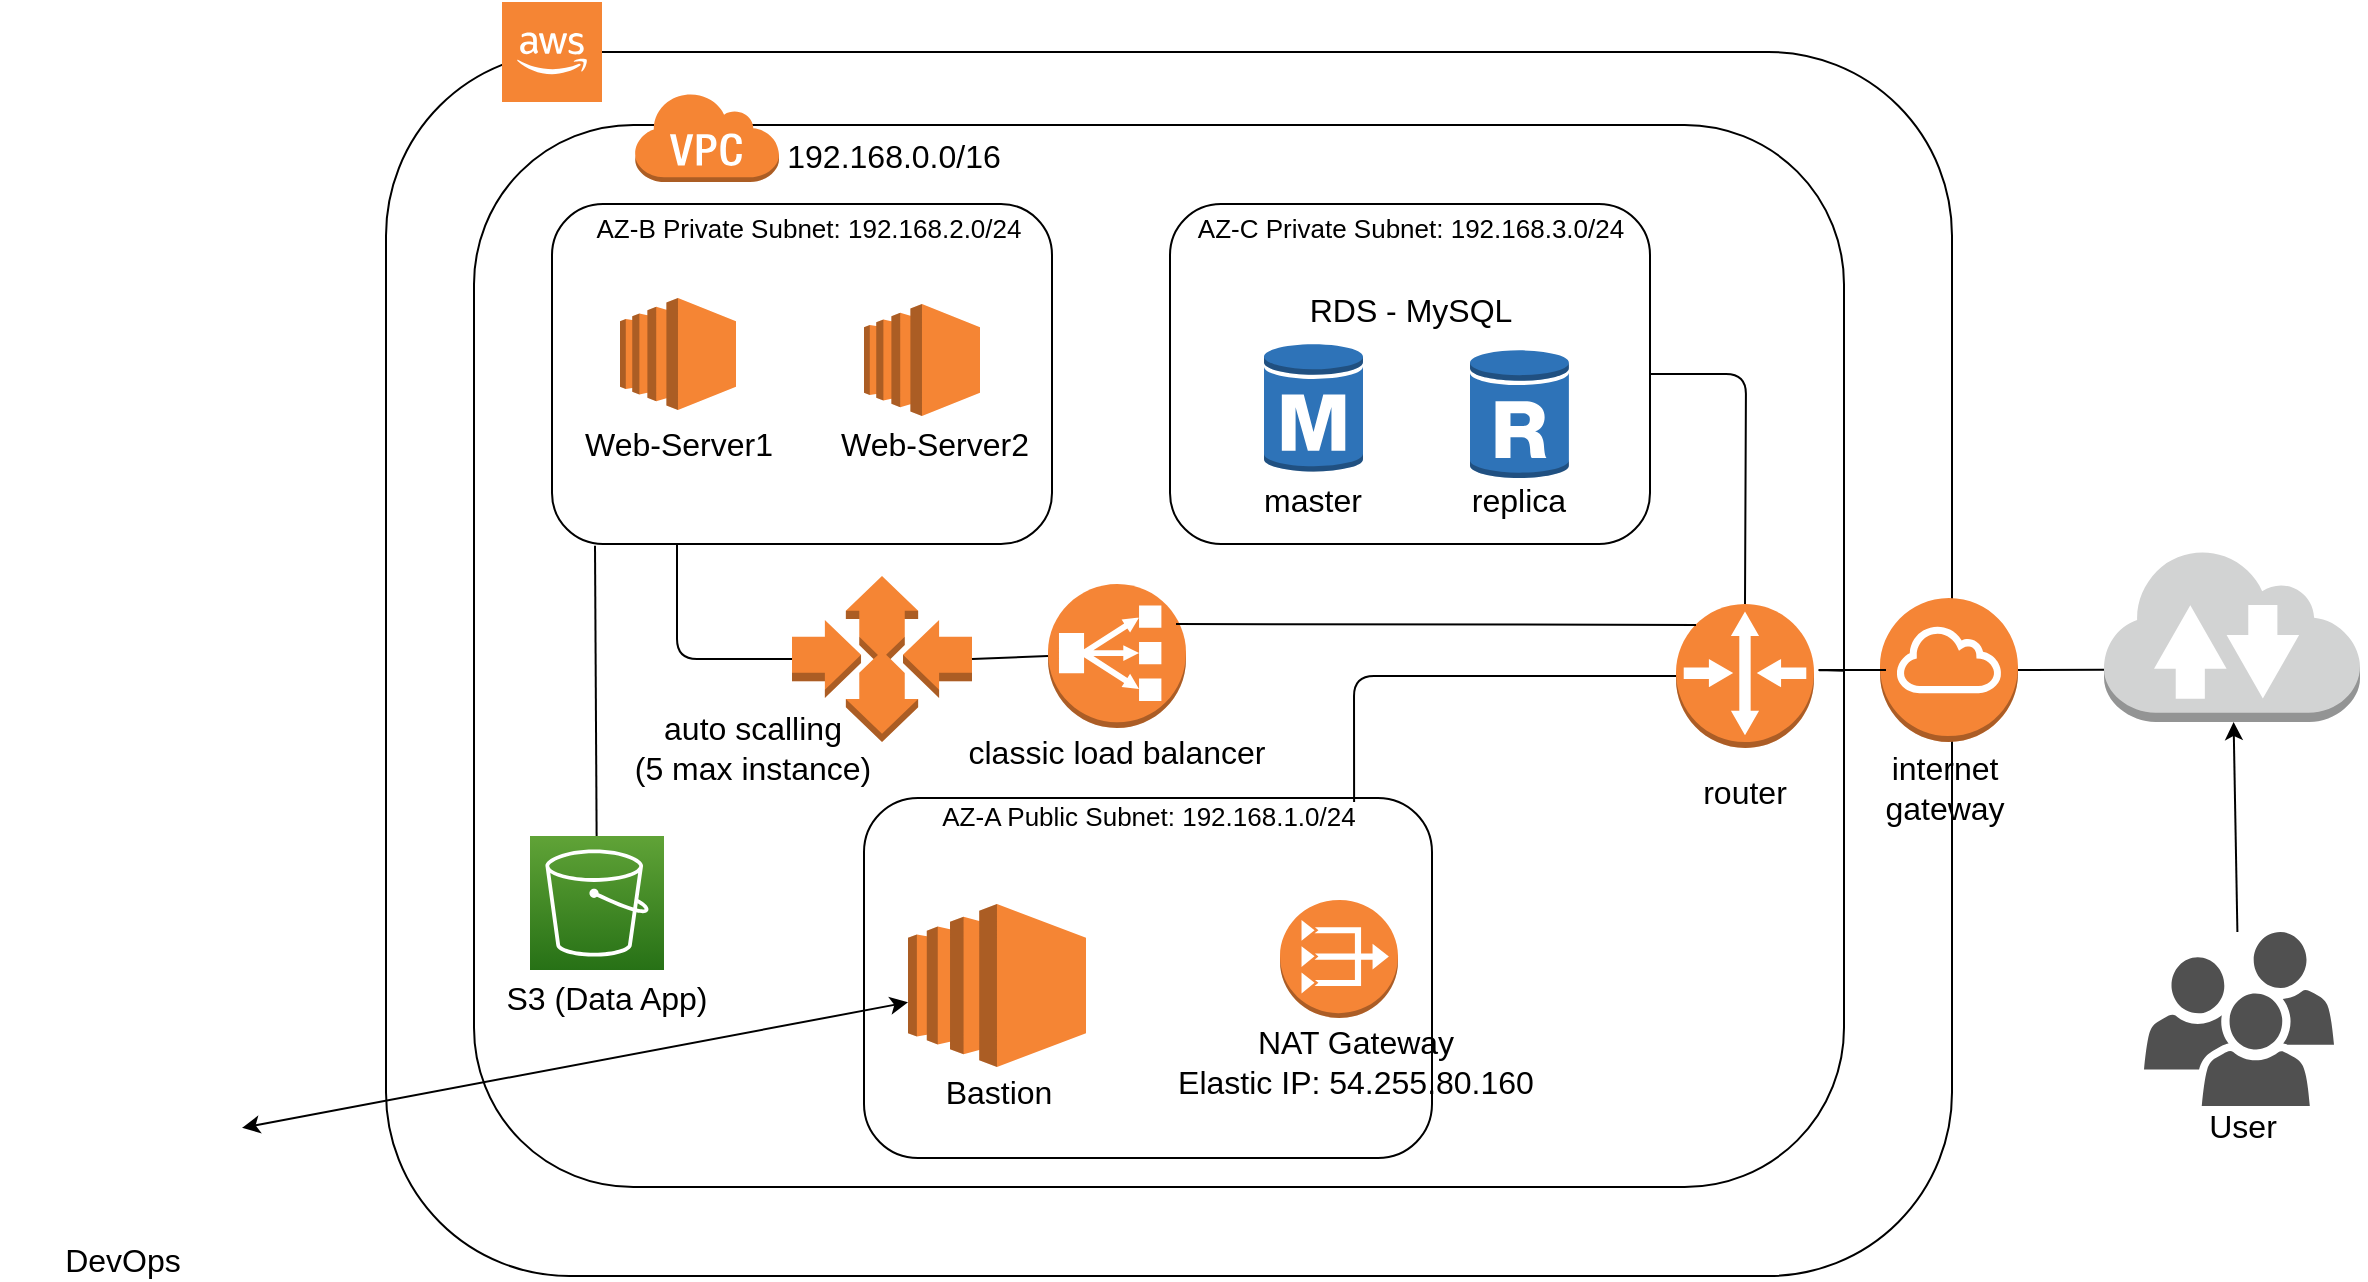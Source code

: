 <mxfile version="14.2.6" type="github">
  <diagram id="0tBDLa9PL7fGlPBLeg3F" name="Page-1">
    <mxGraphModel dx="1340" dy="823" grid="0" gridSize="10" guides="1" tooltips="1" connect="1" arrows="1" fold="1" page="1" pageScale="1" pageWidth="1400" pageHeight="850" math="0" shadow="0">
      <root>
        <mxCell id="0" />
        <mxCell id="1" parent="0" />
        <mxCell id="6eRfG2nsKR9ZNQWgb50U-3" value="" style="rounded=1;whiteSpace=wrap;html=1;" parent="1" vertex="1">
          <mxGeometry x="268" y="120" width="783" height="612" as="geometry" />
        </mxCell>
        <mxCell id="6eRfG2nsKR9ZNQWgb50U-1" value="" style="outlineConnect=0;dashed=0;verticalLabelPosition=bottom;verticalAlign=top;align=center;html=1;shape=mxgraph.aws3.cloud_2;fillColor=#F58534;gradientColor=none;" parent="1" vertex="1">
          <mxGeometry x="326" y="95" width="50" height="50" as="geometry" />
        </mxCell>
        <mxCell id="6eRfG2nsKR9ZNQWgb50U-4" value="" style="outlineConnect=0;dashed=0;verticalLabelPosition=bottom;verticalAlign=top;align=center;html=1;shape=mxgraph.aws3.internet_gateway;fillColor=#F58536;gradientColor=none;" parent="1" vertex="1">
          <mxGeometry x="1015" y="393" width="69" height="72" as="geometry" />
        </mxCell>
        <mxCell id="6eRfG2nsKR9ZNQWgb50U-5" value="" style="rounded=1;whiteSpace=wrap;html=1;" parent="1" vertex="1">
          <mxGeometry x="312" y="156.5" width="685" height="531" as="geometry" />
        </mxCell>
        <mxCell id="6eRfG2nsKR9ZNQWgb50U-6" value="&lt;font style=&quot;font-size: 16px&quot;&gt;192.168.0.0/16&lt;/font&gt;" style="text;html=1;strokeColor=none;fillColor=none;align=center;verticalAlign=middle;whiteSpace=wrap;rounded=0;" parent="1" vertex="1">
          <mxGeometry x="502" y="162" width="40" height="20" as="geometry" />
        </mxCell>
        <mxCell id="6eRfG2nsKR9ZNQWgb50U-8" value="" style="outlineConnect=0;dashed=0;verticalLabelPosition=bottom;verticalAlign=top;align=center;html=1;shape=mxgraph.aws3.virtual_private_cloud;fillColor=#F58534;gradientColor=none;" parent="1" vertex="1">
          <mxGeometry x="392" y="140" width="72.5" height="45" as="geometry" />
        </mxCell>
        <mxCell id="6eRfG2nsKR9ZNQWgb50U-11" value="" style="outlineConnect=0;dashed=0;verticalLabelPosition=bottom;verticalAlign=top;align=center;html=1;shape=mxgraph.aws3.router;fillColor=#F58536;gradientColor=none;" parent="1" vertex="1">
          <mxGeometry x="913" y="396" width="69" height="72" as="geometry" />
        </mxCell>
        <mxCell id="6eRfG2nsKR9ZNQWgb50U-12" value="" style="outlineConnect=0;dashed=0;verticalLabelPosition=bottom;verticalAlign=top;align=center;html=1;shape=mxgraph.aws3.classic_load_balancer;fillColor=#F58536;gradientColor=none;" parent="1" vertex="1">
          <mxGeometry x="599" y="386" width="69" height="72" as="geometry" />
        </mxCell>
        <mxCell id="6eRfG2nsKR9ZNQWgb50U-15" value="" style="outlineConnect=0;dashed=0;verticalLabelPosition=bottom;verticalAlign=top;align=center;html=1;shape=mxgraph.aws3.auto_scaling;fillColor=#F58534;gradientColor=none;" parent="1" vertex="1">
          <mxGeometry x="471" y="382" width="90" height="83" as="geometry" />
        </mxCell>
        <mxCell id="6eRfG2nsKR9ZNQWgb50U-18" value="" style="points=[[0,0,0],[0.25,0,0],[0.5,0,0],[0.75,0,0],[1,0,0],[0,1,0],[0.25,1,0],[0.5,1,0],[0.75,1,0],[1,1,0],[0,0.25,0],[0,0.5,0],[0,0.75,0],[1,0.25,0],[1,0.5,0],[1,0.75,0]];outlineConnect=0;fontColor=#232F3E;gradientColor=#60A337;gradientDirection=north;fillColor=#277116;strokeColor=#ffffff;dashed=0;verticalLabelPosition=bottom;verticalAlign=top;align=center;html=1;fontSize=12;fontStyle=0;aspect=fixed;shape=mxgraph.aws4.resourceIcon;resIcon=mxgraph.aws4.s3;" parent="1" vertex="1">
          <mxGeometry x="340" y="512" width="67" height="67" as="geometry" />
        </mxCell>
        <mxCell id="6eRfG2nsKR9ZNQWgb50U-24" value="" style="pointerEvents=1;shadow=0;dashed=0;html=1;strokeColor=none;fillColor=#505050;labelPosition=center;verticalLabelPosition=bottom;verticalAlign=top;outlineConnect=0;align=center;shape=mxgraph.office.users.users;" parent="1" vertex="1">
          <mxGeometry x="1147" y="560" width="95" height="87" as="geometry" />
        </mxCell>
        <mxCell id="6eRfG2nsKR9ZNQWgb50U-25" value="" style="outlineConnect=0;dashed=0;verticalLabelPosition=bottom;verticalAlign=top;align=center;html=1;shape=mxgraph.aws3.internet_2;fillColor=#D2D3D3;gradientColor=none;" parent="1" vertex="1">
          <mxGeometry x="1127" y="368" width="128" height="87" as="geometry" />
        </mxCell>
        <mxCell id="6eRfG2nsKR9ZNQWgb50U-27" value="" style="shape=image;html=1;verticalAlign=top;verticalLabelPosition=bottom;labelBackgroundColor=#ffffff;imageAspect=0;aspect=fixed;image=https://cdn4.iconfinder.com/data/icons/free-large-boss-icon-set/128/Admin.png" parent="1" vertex="1">
          <mxGeometry x="105" y="621" width="91" height="91" as="geometry" />
        </mxCell>
        <mxCell id="6eRfG2nsKR9ZNQWgb50U-29" value="" style="shape=image;html=1;verticalAlign=top;verticalLabelPosition=bottom;labelBackgroundColor=#ffffff;imageAspect=0;aspect=fixed;image=https://cdn2.iconfinder.com/data/icons/stilllife/48x48/filesystems/gnome-fs-ssh.png" parent="1" vertex="1">
          <mxGeometry x="216" y="607" width="43" height="43" as="geometry" />
        </mxCell>
        <mxCell id="6eRfG2nsKR9ZNQWgb50U-31" value="" style="rounded=1;whiteSpace=wrap;html=1;" parent="1" vertex="1">
          <mxGeometry x="351" y="196" width="250" height="170" as="geometry" />
        </mxCell>
        <mxCell id="6eRfG2nsKR9ZNQWgb50U-32" value="" style="rounded=1;whiteSpace=wrap;html=1;" parent="1" vertex="1">
          <mxGeometry x="660" y="196" width="240" height="170" as="geometry" />
        </mxCell>
        <mxCell id="6eRfG2nsKR9ZNQWgb50U-33" value="" style="rounded=1;whiteSpace=wrap;html=1;" parent="1" vertex="1">
          <mxGeometry x="507" y="493" width="284" height="180" as="geometry" />
        </mxCell>
        <mxCell id="6eRfG2nsKR9ZNQWgb50U-9" value="" style="outlineConnect=0;dashed=0;verticalLabelPosition=bottom;verticalAlign=top;align=center;html=1;shape=mxgraph.aws3.vpc_nat_gateway;fillColor=#F58536;gradientColor=none;" parent="1" vertex="1">
          <mxGeometry x="715" y="544" width="59" height="59" as="geometry" />
        </mxCell>
        <mxCell id="6eRfG2nsKR9ZNQWgb50U-10" value="&lt;font style=&quot;font-size: 16px&quot;&gt;NAT Gateway&lt;br&gt;Elastic IP:&amp;nbsp;&lt;span class=&quot;awsui-util-status-positive&quot;&gt;&lt;span class=&quot;awsui-util-ml-xs&quot;&gt;54.255.80.160&lt;/span&gt;&lt;/span&gt;&lt;br&gt;&lt;/font&gt;" style="text;html=1;strokeColor=none;fillColor=none;align=center;verticalAlign=middle;whiteSpace=wrap;rounded=0;" parent="1" vertex="1">
          <mxGeometry x="657" y="615" width="192" height="20" as="geometry" />
        </mxCell>
        <mxCell id="6eRfG2nsKR9ZNQWgb50U-34" value="" style="outlineConnect=0;dashed=0;verticalLabelPosition=bottom;verticalAlign=top;align=center;html=1;shape=mxgraph.aws3.ec2;fillColor=#F58534;gradientColor=none;" parent="1" vertex="1">
          <mxGeometry x="529" y="546" width="89" height="81.5" as="geometry" />
        </mxCell>
        <mxCell id="6eRfG2nsKR9ZNQWgb50U-13" value="" style="outlineConnect=0;dashed=0;verticalLabelPosition=bottom;verticalAlign=top;align=center;html=1;shape=mxgraph.aws3.ec2;fillColor=#F58534;gradientColor=none;" parent="1" vertex="1">
          <mxGeometry x="385" y="243" width="58" height="56" as="geometry" />
        </mxCell>
        <mxCell id="6eRfG2nsKR9ZNQWgb50U-39" value="" style="outlineConnect=0;dashed=0;verticalLabelPosition=bottom;verticalAlign=top;align=center;html=1;shape=mxgraph.aws3.ec2;fillColor=#F58534;gradientColor=none;" parent="1" vertex="1">
          <mxGeometry x="507" y="246" width="58" height="56" as="geometry" />
        </mxCell>
        <mxCell id="6eRfG2nsKR9ZNQWgb50U-14" value="&lt;font style=&quot;font-size: 16px&quot;&gt;Web-Server1&lt;/font&gt;" style="text;html=1;strokeColor=none;fillColor=none;align=center;verticalAlign=middle;whiteSpace=wrap;rounded=0;" parent="1" vertex="1">
          <mxGeometry x="352.5" y="306" width="123" height="20" as="geometry" />
        </mxCell>
        <mxCell id="6eRfG2nsKR9ZNQWgb50U-40" value="&lt;font style=&quot;font-size: 16px&quot;&gt;Web-Server2&lt;/font&gt;" style="text;html=1;strokeColor=none;fillColor=none;align=center;verticalAlign=middle;whiteSpace=wrap;rounded=0;" parent="1" vertex="1">
          <mxGeometry x="481" y="306" width="123" height="20" as="geometry" />
        </mxCell>
        <mxCell id="6eRfG2nsKR9ZNQWgb50U-44" value="" style="endArrow=none;html=1;entryX=0.25;entryY=1;entryDx=0;entryDy=0;exitX=0;exitY=0.5;exitDx=0;exitDy=0;exitPerimeter=0;edgeStyle=orthogonalEdgeStyle;" parent="1" source="6eRfG2nsKR9ZNQWgb50U-15" target="6eRfG2nsKR9ZNQWgb50U-31" edge="1">
          <mxGeometry width="50" height="50" relative="1" as="geometry">
            <mxPoint x="96" y="585" as="sourcePoint" />
            <mxPoint x="146" y="535" as="targetPoint" />
          </mxGeometry>
        </mxCell>
        <mxCell id="6eRfG2nsKR9ZNQWgb50U-47" value="&lt;font style=&quot;font-size: 16px&quot;&gt;auto scalling &lt;br&gt;(5 max instance)&lt;/font&gt;" style="text;html=1;strokeColor=none;fillColor=none;align=center;verticalAlign=middle;whiteSpace=wrap;rounded=0;" parent="1" vertex="1">
          <mxGeometry x="390" y="458" width="123" height="20" as="geometry" />
        </mxCell>
        <mxCell id="6eRfG2nsKR9ZNQWgb50U-48" value="" style="endArrow=none;html=1;entryX=0.086;entryY=1.005;entryDx=0;entryDy=0;entryPerimeter=0;" parent="1" source="6eRfG2nsKR9ZNQWgb50U-18" target="6eRfG2nsKR9ZNQWgb50U-31" edge="1">
          <mxGeometry width="50" height="50" relative="1" as="geometry">
            <mxPoint x="452" y="422" as="sourcePoint" />
            <mxPoint x="502" y="372" as="targetPoint" />
          </mxGeometry>
        </mxCell>
        <mxCell id="2Eq0taWRFu6XFaqvVXcF-2" value="&lt;font style=&quot;font-size: 16px&quot;&gt;Bastion&lt;/font&gt;" style="text;html=1;strokeColor=none;fillColor=none;align=center;verticalAlign=middle;whiteSpace=wrap;rounded=0;" vertex="1" parent="1">
          <mxGeometry x="513" y="630" width="123" height="20" as="geometry" />
        </mxCell>
        <mxCell id="6eRfG2nsKR9ZNQWgb50U-17" value="" style="outlineConnect=0;dashed=0;verticalLabelPosition=bottom;verticalAlign=top;align=center;html=1;shape=mxgraph.aws3.rds_db_instance_read_replica;fillColor=#2E73B8;gradientColor=none;" parent="1" vertex="1">
          <mxGeometry x="810" y="268" width="49.5" height="66" as="geometry" />
        </mxCell>
        <mxCell id="6eRfG2nsKR9ZNQWgb50U-16" value="" style="outlineConnect=0;dashed=0;verticalLabelPosition=bottom;verticalAlign=top;align=center;html=1;shape=mxgraph.aws3.rds_db_instance;fillColor=#2E73B8;gradientColor=none;" parent="1" vertex="1">
          <mxGeometry x="707" y="265" width="49.5" height="66" as="geometry" />
        </mxCell>
        <mxCell id="2Eq0taWRFu6XFaqvVXcF-4" value="&lt;font style=&quot;font-size: 13px&quot;&gt;AZ-C Private Subnet:&amp;nbsp;192.168.3.0/24&lt;/font&gt;" style="text;html=1;strokeColor=none;fillColor=none;align=center;verticalAlign=middle;whiteSpace=wrap;rounded=0;" vertex="1" parent="1">
          <mxGeometry x="665.5" y="198" width="229" height="20" as="geometry" />
        </mxCell>
        <mxCell id="2Eq0taWRFu6XFaqvVXcF-5" value="&lt;font style=&quot;font-size: 13px&quot;&gt;AZ-B Private Subnet:&amp;nbsp;192.168.2.0/24&lt;/font&gt;" style="text;html=1;strokeColor=none;fillColor=none;align=center;verticalAlign=middle;whiteSpace=wrap;rounded=0;" vertex="1" parent="1">
          <mxGeometry x="365" y="198" width="229" height="20" as="geometry" />
        </mxCell>
        <mxCell id="2Eq0taWRFu6XFaqvVXcF-6" value="&lt;font style=&quot;font-size: 13px&quot;&gt;AZ-A Public Subnet:&amp;nbsp;192.168.1.0/24&lt;/font&gt;" style="text;html=1;strokeColor=none;fillColor=none;align=center;verticalAlign=middle;whiteSpace=wrap;rounded=0;" vertex="1" parent="1">
          <mxGeometry x="534.5" y="492" width="229" height="20" as="geometry" />
        </mxCell>
        <mxCell id="2Eq0taWRFu6XFaqvVXcF-7" value="&lt;span style=&quot;font-size: 16px&quot;&gt;S3 (Data App)&lt;/span&gt;" style="text;html=1;strokeColor=none;fillColor=none;align=center;verticalAlign=middle;whiteSpace=wrap;rounded=0;" vertex="1" parent="1">
          <mxGeometry x="317" y="583" width="123" height="20" as="geometry" />
        </mxCell>
        <mxCell id="2Eq0taWRFu6XFaqvVXcF-9" value="" style="endArrow=classic;startArrow=classic;html=1;" edge="1" parent="1" source="6eRfG2nsKR9ZNQWgb50U-27" target="6eRfG2nsKR9ZNQWgb50U-34">
          <mxGeometry width="50" height="50" relative="1" as="geometry">
            <mxPoint x="441" y="636" as="sourcePoint" />
            <mxPoint x="491" y="586" as="targetPoint" />
          </mxGeometry>
        </mxCell>
        <mxCell id="2Eq0taWRFu6XFaqvVXcF-10" value="&lt;span style=&quot;font-size: 16px&quot;&gt;DevOps&lt;/span&gt;" style="text;html=1;strokeColor=none;fillColor=none;align=center;verticalAlign=middle;whiteSpace=wrap;rounded=0;" vertex="1" parent="1">
          <mxGeometry x="75" y="714" width="123" height="20" as="geometry" />
        </mxCell>
        <mxCell id="2Eq0taWRFu6XFaqvVXcF-11" value="&lt;span style=&quot;font-size: 16px&quot;&gt;RDS - MySQL&lt;/span&gt;" style="text;html=1;strokeColor=none;fillColor=none;align=center;verticalAlign=middle;whiteSpace=wrap;rounded=0;" vertex="1" parent="1">
          <mxGeometry x="718.5" y="239" width="123" height="20" as="geometry" />
        </mxCell>
        <mxCell id="2Eq0taWRFu6XFaqvVXcF-13" value="&lt;span style=&quot;font-size: 16px&quot;&gt;master&lt;/span&gt;" style="text;html=1;strokeColor=none;fillColor=none;align=center;verticalAlign=middle;whiteSpace=wrap;rounded=0;" vertex="1" parent="1">
          <mxGeometry x="697.25" y="334" width="69" height="20" as="geometry" />
        </mxCell>
        <mxCell id="2Eq0taWRFu6XFaqvVXcF-14" value="&lt;span style=&quot;font-size: 16px&quot;&gt;replica&lt;/span&gt;" style="text;html=1;strokeColor=none;fillColor=none;align=center;verticalAlign=middle;whiteSpace=wrap;rounded=0;" vertex="1" parent="1">
          <mxGeometry x="800.25" y="334" width="69" height="20" as="geometry" />
        </mxCell>
        <mxCell id="2Eq0taWRFu6XFaqvVXcF-15" value="" style="endArrow=classic;html=1;" edge="1" parent="1" source="6eRfG2nsKR9ZNQWgb50U-24" target="6eRfG2nsKR9ZNQWgb50U-25">
          <mxGeometry width="50" height="50" relative="1" as="geometry">
            <mxPoint x="1188" y="719" as="sourcePoint" />
            <mxPoint x="1238" y="669" as="targetPoint" />
          </mxGeometry>
        </mxCell>
        <mxCell id="2Eq0taWRFu6XFaqvVXcF-16" value="&lt;span style=&quot;font-size: 16px&quot;&gt;User&lt;/span&gt;" style="text;html=1;strokeColor=none;fillColor=none;align=center;verticalAlign=middle;whiteSpace=wrap;rounded=0;" vertex="1" parent="1">
          <mxGeometry x="1135" y="647" width="123" height="20" as="geometry" />
        </mxCell>
        <mxCell id="2Eq0taWRFu6XFaqvVXcF-21" value="&lt;span style=&quot;font-size: 16px&quot;&gt;internet gateway&lt;/span&gt;" style="text;html=1;strokeColor=none;fillColor=none;align=center;verticalAlign=middle;whiteSpace=wrap;rounded=0;" vertex="1" parent="1">
          <mxGeometry x="1013" y="478" width="69" height="20" as="geometry" />
        </mxCell>
        <mxCell id="2Eq0taWRFu6XFaqvVXcF-22" value="&lt;span style=&quot;font-size: 16px&quot;&gt;router&lt;/span&gt;" style="text;html=1;strokeColor=none;fillColor=none;align=center;verticalAlign=middle;whiteSpace=wrap;rounded=0;" vertex="1" parent="1">
          <mxGeometry x="913" y="480" width="69" height="20" as="geometry" />
        </mxCell>
        <mxCell id="2Eq0taWRFu6XFaqvVXcF-23" value="" style="endArrow=none;html=1;entryX=0;entryY=0.7;entryDx=0;entryDy=0;entryPerimeter=0;" edge="1" parent="1" source="6eRfG2nsKR9ZNQWgb50U-4" target="6eRfG2nsKR9ZNQWgb50U-25">
          <mxGeometry width="50" height="50" relative="1" as="geometry">
            <mxPoint x="1116" y="498" as="sourcePoint" />
            <mxPoint x="1166" y="448" as="targetPoint" />
          </mxGeometry>
        </mxCell>
        <mxCell id="2Eq0taWRFu6XFaqvVXcF-24" value="" style="endArrow=none;html=1;" edge="1" parent="1" source="6eRfG2nsKR9ZNQWgb50U-5">
          <mxGeometry width="50" height="50" relative="1" as="geometry">
            <mxPoint x="1116" y="498" as="sourcePoint" />
            <mxPoint x="1018" y="429" as="targetPoint" />
            <Array as="points">
              <mxPoint x="980" y="429" />
            </Array>
          </mxGeometry>
        </mxCell>
        <mxCell id="2Eq0taWRFu6XFaqvVXcF-26" value="&lt;span style=&quot;font-size: 16px&quot;&gt;classic load balancer&lt;/span&gt;" style="text;html=1;strokeColor=none;fillColor=none;align=center;verticalAlign=middle;whiteSpace=wrap;rounded=0;" vertex="1" parent="1">
          <mxGeometry x="553" y="460" width="161" height="20" as="geometry" />
        </mxCell>
        <mxCell id="2Eq0taWRFu6XFaqvVXcF-29" value="" style="endArrow=none;html=1;exitX=1;exitY=0.5;exitDx=0;exitDy=0;exitPerimeter=0;entryX=0;entryY=0.5;entryDx=0;entryDy=0;entryPerimeter=0;" edge="1" parent="1" source="6eRfG2nsKR9ZNQWgb50U-15" target="6eRfG2nsKR9ZNQWgb50U-12">
          <mxGeometry width="50" height="50" relative="1" as="geometry">
            <mxPoint x="712" y="495" as="sourcePoint" />
            <mxPoint x="762" y="445" as="targetPoint" />
          </mxGeometry>
        </mxCell>
        <mxCell id="2Eq0taWRFu6XFaqvVXcF-30" value="" style="endArrow=none;html=1;entryX=0;entryY=0.5;entryDx=0;entryDy=0;entryPerimeter=0;exitX=0.95;exitY=0.15;exitDx=0;exitDy=0;exitPerimeter=0;" edge="1" parent="1" source="2Eq0taWRFu6XFaqvVXcF-6" target="6eRfG2nsKR9ZNQWgb50U-11">
          <mxGeometry width="50" height="50" relative="1" as="geometry">
            <mxPoint x="712" y="495" as="sourcePoint" />
            <mxPoint x="762" y="445" as="targetPoint" />
            <Array as="points">
              <mxPoint x="752" y="432" />
            </Array>
          </mxGeometry>
        </mxCell>
        <mxCell id="2Eq0taWRFu6XFaqvVXcF-31" value="" style="endArrow=none;html=1;entryX=0.5;entryY=0;entryDx=0;entryDy=0;entryPerimeter=0;exitX=1;exitY=0.5;exitDx=0;exitDy=0;" edge="1" parent="1" source="6eRfG2nsKR9ZNQWgb50U-32" target="6eRfG2nsKR9ZNQWgb50U-11">
          <mxGeometry width="50" height="50" relative="1" as="geometry">
            <mxPoint x="712" y="495" as="sourcePoint" />
            <mxPoint x="762" y="445" as="targetPoint" />
            <Array as="points">
              <mxPoint x="948" y="281" />
            </Array>
          </mxGeometry>
        </mxCell>
        <mxCell id="2Eq0taWRFu6XFaqvVXcF-32" value="" style="endArrow=none;html=1;entryX=0.145;entryY=0.145;entryDx=0;entryDy=0;entryPerimeter=0;" edge="1" parent="1" target="6eRfG2nsKR9ZNQWgb50U-11">
          <mxGeometry width="50" height="50" relative="1" as="geometry">
            <mxPoint x="663" y="406" as="sourcePoint" />
            <mxPoint x="762" y="445" as="targetPoint" />
          </mxGeometry>
        </mxCell>
      </root>
    </mxGraphModel>
  </diagram>
</mxfile>
